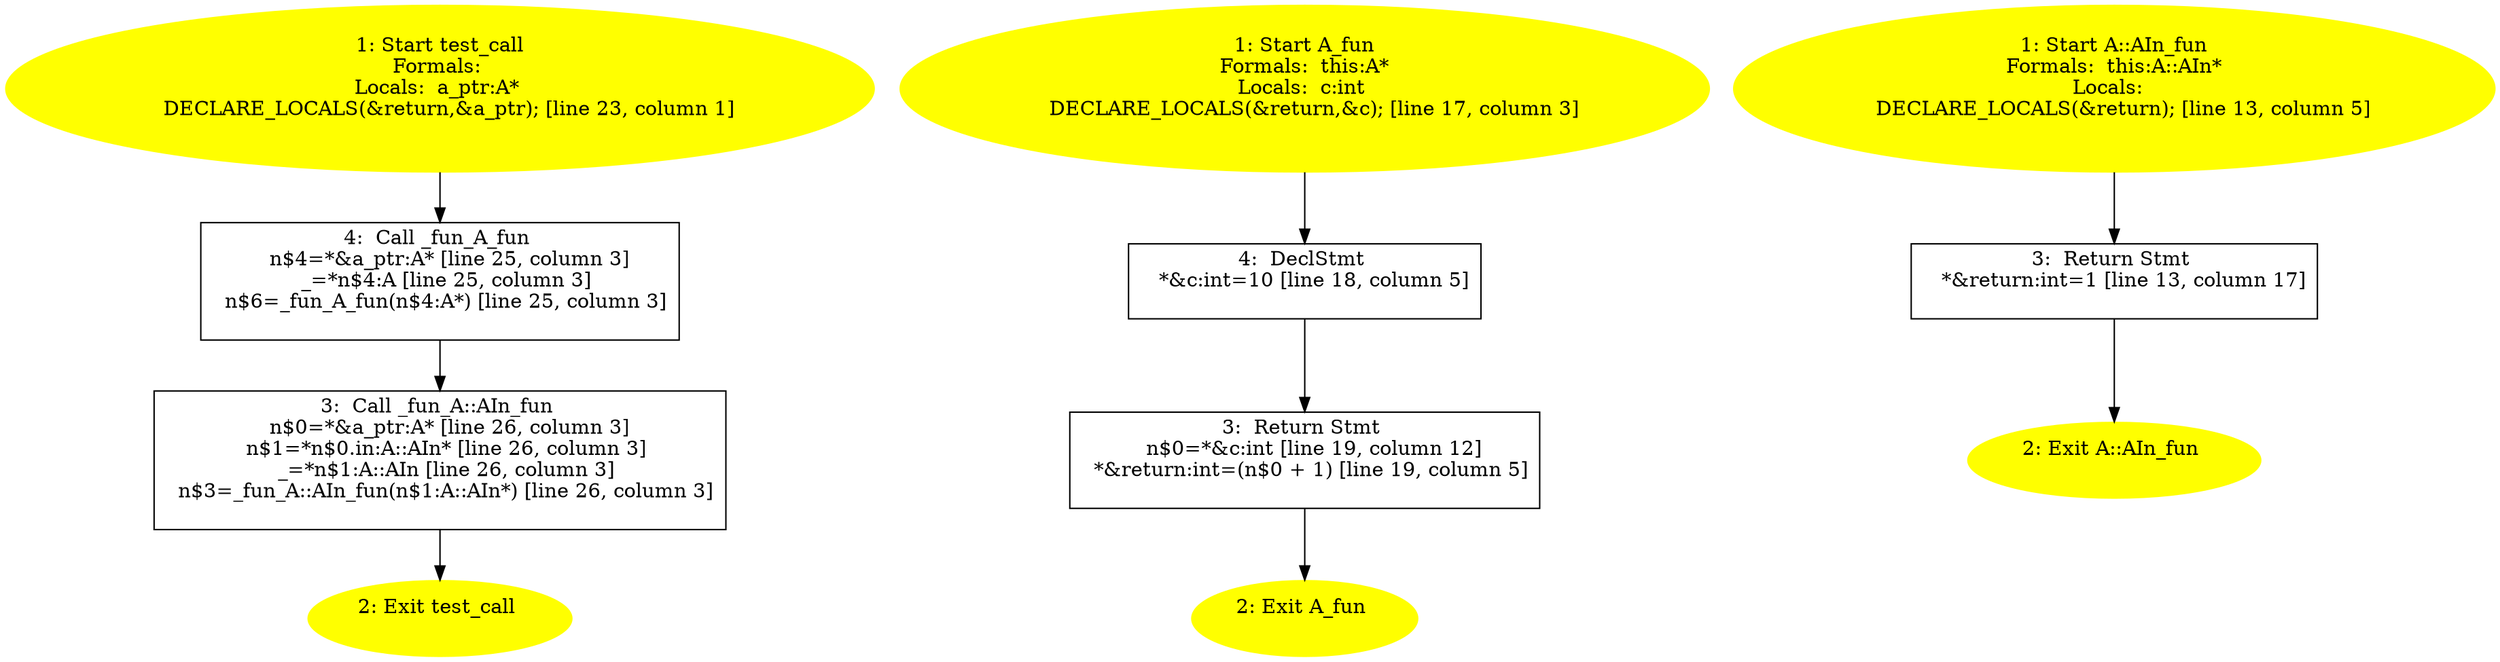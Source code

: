 /* @generated */
digraph cfg {
"test_call#15378839304774239070.15b3496769d2a65d506975ce94efc03a_1" [label="1: Start test_call\nFormals: \nLocals:  a_ptr:A* \n   DECLARE_LOCALS(&return,&a_ptr); [line 23, column 1]\n " color=yellow style=filled]
	

	 "test_call#15378839304774239070.15b3496769d2a65d506975ce94efc03a_1" -> "test_call#15378839304774239070.15b3496769d2a65d506975ce94efc03a_4" ;
"test_call#15378839304774239070.15b3496769d2a65d506975ce94efc03a_2" [label="2: Exit test_call \n  " color=yellow style=filled]
	

"test_call#15378839304774239070.15b3496769d2a65d506975ce94efc03a_3" [label="3:  Call _fun_A::AIn_fun \n   n$0=*&a_ptr:A* [line 26, column 3]\n  n$1=*n$0.in:A::AIn* [line 26, column 3]\n  _=*n$1:A::AIn [line 26, column 3]\n  n$3=_fun_A::AIn_fun(n$1:A::AIn*) [line 26, column 3]\n " shape="box"]
	

	 "test_call#15378839304774239070.15b3496769d2a65d506975ce94efc03a_3" -> "test_call#15378839304774239070.15b3496769d2a65d506975ce94efc03a_2" ;
"test_call#15378839304774239070.15b3496769d2a65d506975ce94efc03a_4" [label="4:  Call _fun_A_fun \n   n$4=*&a_ptr:A* [line 25, column 3]\n  _=*n$4:A [line 25, column 3]\n  n$6=_fun_A_fun(n$4:A*) [line 25, column 3]\n " shape="box"]
	

	 "test_call#15378839304774239070.15b3496769d2a65d506975ce94efc03a_4" -> "test_call#15378839304774239070.15b3496769d2a65d506975ce94efc03a_3" ;
"fun#A#(6769533171018954461).6e614e38165b38606d6bb10131a47562_1" [label="1: Start A_fun\nFormals:  this:A*\nLocals:  c:int \n   DECLARE_LOCALS(&return,&c); [line 17, column 3]\n " color=yellow style=filled]
	

	 "fun#A#(6769533171018954461).6e614e38165b38606d6bb10131a47562_1" -> "fun#A#(6769533171018954461).6e614e38165b38606d6bb10131a47562_4" ;
"fun#A#(6769533171018954461).6e614e38165b38606d6bb10131a47562_2" [label="2: Exit A_fun \n  " color=yellow style=filled]
	

"fun#A#(6769533171018954461).6e614e38165b38606d6bb10131a47562_3" [label="3:  Return Stmt \n   n$0=*&c:int [line 19, column 12]\n  *&return:int=(n$0 + 1) [line 19, column 5]\n " shape="box"]
	

	 "fun#A#(6769533171018954461).6e614e38165b38606d6bb10131a47562_3" -> "fun#A#(6769533171018954461).6e614e38165b38606d6bb10131a47562_2" ;
"fun#A#(6769533171018954461).6e614e38165b38606d6bb10131a47562_4" [label="4:  DeclStmt \n   *&c:int=10 [line 18, column 5]\n " shape="box"]
	

	 "fun#A#(6769533171018954461).6e614e38165b38606d6bb10131a47562_4" -> "fun#A#(6769533171018954461).6e614e38165b38606d6bb10131a47562_3" ;
"fun#AIn#A#(17528145322324410262).de07a32bd66fbc8be90423f331f88c1d_1" [label="1: Start A::AIn_fun\nFormals:  this:A::AIn*\nLocals:  \n   DECLARE_LOCALS(&return); [line 13, column 5]\n " color=yellow style=filled]
	

	 "fun#AIn#A#(17528145322324410262).de07a32bd66fbc8be90423f331f88c1d_1" -> "fun#AIn#A#(17528145322324410262).de07a32bd66fbc8be90423f331f88c1d_3" ;
"fun#AIn#A#(17528145322324410262).de07a32bd66fbc8be90423f331f88c1d_2" [label="2: Exit A::AIn_fun \n  " color=yellow style=filled]
	

"fun#AIn#A#(17528145322324410262).de07a32bd66fbc8be90423f331f88c1d_3" [label="3:  Return Stmt \n   *&return:int=1 [line 13, column 17]\n " shape="box"]
	

	 "fun#AIn#A#(17528145322324410262).de07a32bd66fbc8be90423f331f88c1d_3" -> "fun#AIn#A#(17528145322324410262).de07a32bd66fbc8be90423f331f88c1d_2" ;
}
